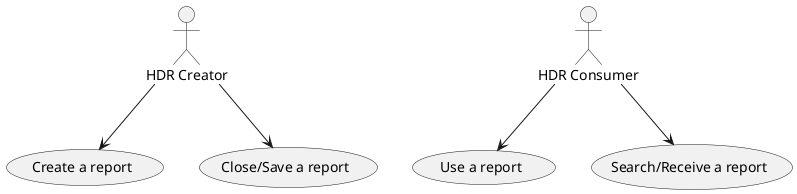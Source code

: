 @startuml
"HDR Creator" as creator
"HDR Consumer" as consumer
"Create a report" as (create)
"Use a report" as (use)

"Close/Save a report" as (save)
"Search/Receive a report" as (receive)

creator --> (create)
creator --> (save)
consumer --> (use)
consumer --> (receive)
@enduml